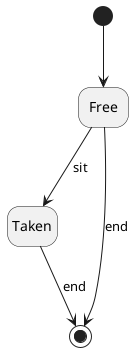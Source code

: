 @startuml
hide empty description

[*] --> Free
Free --> Taken : sit
Free --> [*] : end
Taken --> [*] : end
@enduml